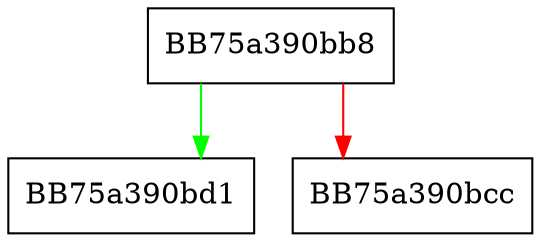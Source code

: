 digraph _Check_grow_by_1 {
  node [shape="box"];
  graph [splines=ortho];
  BB75a390bb8 -> BB75a390bd1 [color="green"];
  BB75a390bb8 -> BB75a390bcc [color="red"];
}